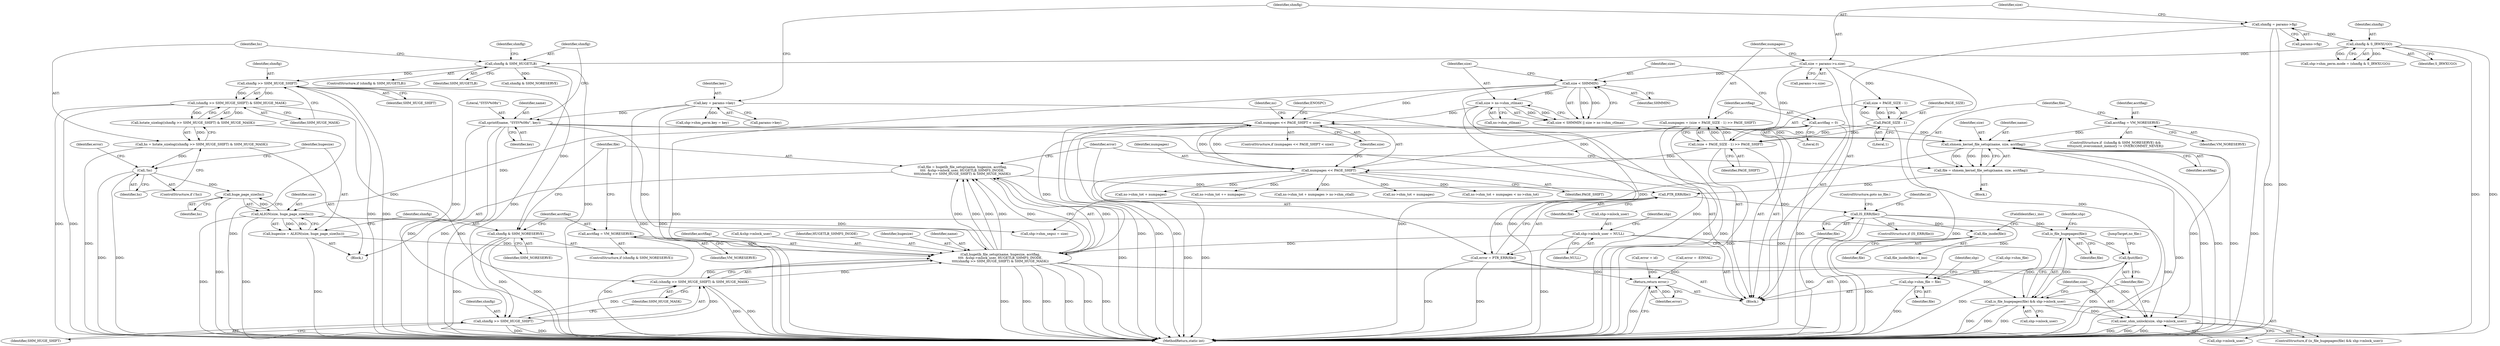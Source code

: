 digraph "0_linux_b9a532277938798b53178d5a66af6e2915cb27cf_0@pointer" {
"1000321" [label="(Call,PTR_ERR(file))"];
"1000284" [label="(Call,file = hugetlb_file_setup(name, hugesize, acctflag,\n\t\t\t\t  &shp->mlock_user, HUGETLB_SHMFS_INODE,\n\t\t\t\t(shmflg >> SHM_HUGE_SHIFT) & SHM_HUGE_MASK))"];
"1000286" [label="(Call,hugetlb_file_setup(name, hugesize, acctflag,\n\t\t\t\t  &shp->mlock_user, HUGETLB_SHMFS_INODE,\n\t\t\t\t(shmflg >> SHM_HUGE_SHIFT) & SHM_HUGE_MASK))"];
"1000243" [label="(Call,sprintf(name, \"SYSV%08x\", key))"];
"1000108" [label="(Call,key = params->key)"];
"1000271" [label="(Call,hugesize = ALIGN(size, huge_page_size(hs)))"];
"1000273" [label="(Call,ALIGN(size, huge_page_size(hs)))"];
"1000160" [label="(Call,numpages << PAGE_SHIFT < size)"];
"1000161" [label="(Call,numpages << PAGE_SHIFT)"];
"1000130" [label="(Call,numpages = (size + PAGE_SIZE - 1) >> PAGE_SHIFT)"];
"1000132" [label="(Call,(size + PAGE_SIZE - 1) >> PAGE_SHIFT)"];
"1000120" [label="(Call,size = params->u.size)"];
"1000135" [label="(Call,PAGE_SIZE - 1)"];
"1000151" [label="(Call,size > ns->shm_ctlmax)"];
"1000148" [label="(Call,size < SHMMIN)"];
"1000275" [label="(Call,huge_page_size(hs))"];
"1000263" [label="(Call,!hs)"];
"1000254" [label="(Call,hs = hstate_sizelog((shmflg >> SHM_HUGE_SHIFT) & SHM_HUGE_MASK))"];
"1000256" [label="(Call,hstate_sizelog((shmflg >> SHM_HUGE_SHIFT) & SHM_HUGE_MASK))"];
"1000257" [label="(Call,(shmflg >> SHM_HUGE_SHIFT) & SHM_HUGE_MASK)"];
"1000258" [label="(Call,shmflg >> SHM_HUGE_SHIFT)"];
"1000248" [label="(Call,shmflg & SHM_HUGETLB)"];
"1000216" [label="(Call,shmflg & S_IRWXUGO)"];
"1000114" [label="(Call,shmflg = params->flg)"];
"1000281" [label="(Call,acctflag = VM_NORESERVE)"];
"1000143" [label="(Call,acctflag = 0)"];
"1000219" [label="(Call,shp->mlock_user = NULL)"];
"1000295" [label="(Call,(shmflg >> SHM_HUGE_SHIFT) & SHM_HUGE_MASK)"];
"1000296" [label="(Call,shmflg >> SHM_HUGE_SHIFT)"];
"1000278" [label="(Call,shmflg & SHM_NORESERVE)"];
"1000313" [label="(Call,file = shmem_kernel_file_setup(name, size, acctflag))"];
"1000315" [label="(Call,shmem_kernel_file_setup(name, size, acctflag))"];
"1000310" [label="(Call,acctflag = VM_NORESERVE)"];
"1000319" [label="(Call,error = PTR_ERR(file))"];
"1000454" [label="(Return,return error;)"];
"1000324" [label="(Call,IS_ERR(file))"];
"1000384" [label="(Call,shp->shm_file = file)"];
"1000407" [label="(Call,file_inode(file))"];
"1000438" [label="(Call,is_file_hugepages(file))"];
"1000437" [label="(Call,is_file_hugepages(file) && shp->mlock_user)"];
"1000443" [label="(Call,user_shm_unlock(size, shp->mlock_user))"];
"1000448" [label="(Call,fput(file))"];
"1000441" [label="(Identifier,shp)"];
"1000219" [label="(Call,shp->mlock_user = NULL)"];
"1000264" [label="(Identifier,hs)"];
"1000246" [label="(Identifier,key)"];
"1000251" [label="(Block,)"];
"1000243" [label="(Call,sprintf(name, \"SYSV%08x\", key))"];
"1000454" [label="(Return,return error;)"];
"1000436" [label="(ControlStructure,if (is_file_hugepages(file) && shp->mlock_user))"];
"1000216" [label="(Call,shmflg & S_IRWXUGO)"];
"1000325" [label="(Identifier,file)"];
"1000160" [label="(Call,numpages << PAGE_SHIFT < size)"];
"1000298" [label="(Identifier,SHM_HUGE_SHIFT)"];
"1000132" [label="(Call,(size + PAGE_SIZE - 1) >> PAGE_SHIFT)"];
"1000167" [label="(Identifier,ENOSPC)"];
"1000263" [label="(Call,!hs)"];
"1000324" [label="(Call,IS_ERR(file))"];
"1000210" [label="(Call,shp->shm_perm.mode = (shmflg & S_IRWXUGO))"];
"1000448" [label="(Call,fput(file))"];
"1000296" [label="(Call,shmflg >> SHM_HUGE_SHIFT)"];
"1000289" [label="(Identifier,acctflag)"];
"1000315" [label="(Call,shmem_kernel_file_setup(name, size, acctflag))"];
"1000302" [label="(ControlStructure,if  ((shmflg & SHM_NORESERVE) &&\n\t\t\t\tsysctl_overcommit_memory != OVERCOMMIT_NEVER))"];
"1000284" [label="(Call,file = hugetlb_file_setup(name, hugesize, acctflag,\n\t\t\t\t  &shp->mlock_user, HUGETLB_SHMFS_INODE,\n\t\t\t\t(shmflg >> SHM_HUGE_SHIFT) & SHM_HUGE_MASK))"];
"1000272" [label="(Identifier,hugesize)"];
"1000444" [label="(Identifier,size)"];
"1000138" [label="(Identifier,PAGE_SHIFT)"];
"1000285" [label="(Identifier,file)"];
"1000257" [label="(Call,(shmflg >> SHM_HUGE_SHIFT) & SHM_HUGE_MASK)"];
"1000250" [label="(Identifier,SHM_HUGETLB)"];
"1000179" [label="(Call,ns->shm_tot + numpages > ns->shm_ctlall)"];
"1000148" [label="(Call,size < SHMMIN)"];
"1000290" [label="(Call,&shp->mlock_user)"];
"1000151" [label="(Call,size > ns->shm_ctlmax)"];
"1000388" [label="(Identifier,file)"];
"1000322" [label="(Identifier,file)"];
"1000297" [label="(Identifier,shmflg)"];
"1000149" [label="(Identifier,size)"];
"1000311" [label="(Identifier,acctflag)"];
"1000317" [label="(Identifier,size)"];
"1000294" [label="(Identifier,HUGETLB_SHMFS_INODE)"];
"1000374" [label="(Call,shp->shm_segsz = size)"];
"1000345" [label="(Call,error = id)"];
"1000120" [label="(Call,size = params->u.size)"];
"1000283" [label="(Identifier,VM_NORESERVE)"];
"1000288" [label="(Identifier,hugesize)"];
"1000312" [label="(Identifier,VM_NORESERVE)"];
"1000115" [label="(Identifier,shmflg)"];
"1000276" [label="(Identifier,hs)"];
"1000173" [label="(Identifier,ns)"];
"1000450" [label="(JumpTarget,no_file:)"];
"1000280" [label="(Identifier,SHM_NORESERVE)"];
"1000110" [label="(Call,params->key)"];
"1000301" [label="(Block,)"];
"1000287" [label="(Identifier,name)"];
"1000248" [label="(Call,shmflg & SHM_HUGETLB)"];
"1000136" [label="(Identifier,PAGE_SIZE)"];
"1000299" [label="(Identifier,SHM_HUGE_MASK)"];
"1000116" [label="(Call,params->flg)"];
"1000133" [label="(Call,size + PAGE_SIZE - 1)"];
"1000109" [label="(Identifier,key)"];
"1000275" [label="(Call,huge_page_size(hs))"];
"1000259" [label="(Identifier,shmflg)"];
"1000318" [label="(Identifier,acctflag)"];
"1000121" [label="(Identifier,size)"];
"1000108" [label="(Call,key = params->key)"];
"1000305" [label="(Identifier,shmflg)"];
"1000445" [label="(Call,shp->mlock_user)"];
"1000439" [label="(Identifier,file)"];
"1000385" [label="(Call,shp->shm_file)"];
"1000314" [label="(Identifier,file)"];
"1000255" [label="(Identifier,hs)"];
"1000217" [label="(Identifier,shmflg)"];
"1000274" [label="(Identifier,size)"];
"1000267" [label="(Identifier,error)"];
"1000130" [label="(Call,numpages = (size + PAGE_SIZE - 1) >> PAGE_SHIFT)"];
"1000271" [label="(Call,hugesize = ALIGN(size, huge_page_size(hs)))"];
"1000440" [label="(Call,shp->mlock_user)"];
"1000310" [label="(Call,acctflag = VM_NORESERVE)"];
"1000254" [label="(Call,hs = hstate_sizelog((shmflg >> SHM_HUGE_SHIFT) & SHM_HUGE_MASK))"];
"1000323" [label="(ControlStructure,if (IS_ERR(file)))"];
"1000295" [label="(Call,(shmflg >> SHM_HUGE_SHIFT) & SHM_HUGE_MASK)"];
"1000282" [label="(Identifier,acctflag)"];
"1000286" [label="(Call,hugetlb_file_setup(name, hugesize, acctflag,\n\t\t\t\t  &shp->mlock_user, HUGETLB_SHMFS_INODE,\n\t\t\t\t(shmflg >> SHM_HUGE_SHIFT) & SHM_HUGE_MASK))"];
"1000320" [label="(Identifier,error)"];
"1000244" [label="(Identifier,name)"];
"1000159" [label="(ControlStructure,if (numpages << PAGE_SHIFT < size))"];
"1000162" [label="(Identifier,numpages)"];
"1000266" [label="(Call,error = -EINVAL)"];
"1000328" [label="(Identifier,id)"];
"1000273" [label="(Call,ALIGN(size, huge_page_size(hs)))"];
"1000281" [label="(Call,acctflag = VM_NORESERVE)"];
"1000171" [label="(Call,ns->shm_tot + numpages)"];
"1000122" [label="(Call,params->u.size)"];
"1000326" [label="(ControlStructure,goto no_file;)"];
"1000144" [label="(Identifier,acctflag)"];
"1000247" [label="(ControlStructure,if (shmflg & SHM_HUGETLB))"];
"1000313" [label="(Call,file = shmem_kernel_file_setup(name, size, acctflag))"];
"1000260" [label="(Identifier,SHM_HUGE_SHIFT)"];
"1000147" [label="(Call,size < SHMMIN || size > ns->shm_ctlmax)"];
"1000150" [label="(Identifier,SHMMIN)"];
"1000384" [label="(Call,shp->shm_file = file)"];
"1000456" [label="(MethodReturn,static int)"];
"1000227" [label="(Identifier,shp)"];
"1000319" [label="(Call,error = PTR_ERR(file))"];
"1000152" [label="(Identifier,size)"];
"1000164" [label="(Identifier,size)"];
"1000137" [label="(Literal,1)"];
"1000409" [label="(FieldIdentifier,i_ino)"];
"1000153" [label="(Call,ns->shm_ctlmax)"];
"1000316" [label="(Identifier,name)"];
"1000145" [label="(Literal,0)"];
"1000443" [label="(Call,user_shm_unlock(size, shp->mlock_user))"];
"1000218" [label="(Identifier,S_IRWXUGO)"];
"1000406" [label="(Call,file_inode(file)->i_ino)"];
"1000170" [label="(Call,ns->shm_tot + numpages < ns->shm_tot)"];
"1000321" [label="(Call,PTR_ERR(file))"];
"1000161" [label="(Call,numpages << PAGE_SHIFT)"];
"1000438" [label="(Call,is_file_hugepages(file))"];
"1000163" [label="(Identifier,PAGE_SHIFT)"];
"1000114" [label="(Call,shmflg = params->flg)"];
"1000245" [label="(Literal,\"SYSV%08x\")"];
"1000455" [label="(Identifier,error)"];
"1000408" [label="(Identifier,file)"];
"1000106" [label="(Block,)"];
"1000203" [label="(Call,shp->shm_perm.key = key)"];
"1000437" [label="(Call,is_file_hugepages(file) && shp->mlock_user)"];
"1000258" [label="(Call,shmflg >> SHM_HUGE_SHIFT)"];
"1000262" [label="(ControlStructure,if (!hs))"];
"1000143" [label="(Call,acctflag = 0)"];
"1000180" [label="(Call,ns->shm_tot + numpages)"];
"1000256" [label="(Call,hstate_sizelog((shmflg >> SHM_HUGE_SHIFT) & SHM_HUGE_MASK))"];
"1000220" [label="(Call,shp->mlock_user)"];
"1000135" [label="(Call,PAGE_SIZE - 1)"];
"1000407" [label="(Call,file_inode(file))"];
"1000391" [label="(Identifier,shp)"];
"1000415" [label="(Call,ns->shm_tot += numpages)"];
"1000304" [label="(Call,shmflg & SHM_NORESERVE)"];
"1000223" [label="(Identifier,NULL)"];
"1000278" [label="(Call,shmflg & SHM_NORESERVE)"];
"1000261" [label="(Identifier,SHM_HUGE_MASK)"];
"1000449" [label="(Identifier,file)"];
"1000131" [label="(Identifier,numpages)"];
"1000279" [label="(Identifier,shmflg)"];
"1000249" [label="(Identifier,shmflg)"];
"1000277" [label="(ControlStructure,if (shmflg & SHM_NORESERVE))"];
"1000321" -> "1000319"  [label="AST: "];
"1000321" -> "1000322"  [label="CFG: "];
"1000322" -> "1000321"  [label="AST: "];
"1000319" -> "1000321"  [label="CFG: "];
"1000321" -> "1000319"  [label="DDG: "];
"1000284" -> "1000321"  [label="DDG: "];
"1000313" -> "1000321"  [label="DDG: "];
"1000321" -> "1000324"  [label="DDG: "];
"1000284" -> "1000251"  [label="AST: "];
"1000284" -> "1000286"  [label="CFG: "];
"1000285" -> "1000284"  [label="AST: "];
"1000286" -> "1000284"  [label="AST: "];
"1000320" -> "1000284"  [label="CFG: "];
"1000284" -> "1000456"  [label="DDG: "];
"1000286" -> "1000284"  [label="DDG: "];
"1000286" -> "1000284"  [label="DDG: "];
"1000286" -> "1000284"  [label="DDG: "];
"1000286" -> "1000284"  [label="DDG: "];
"1000286" -> "1000284"  [label="DDG: "];
"1000286" -> "1000284"  [label="DDG: "];
"1000286" -> "1000295"  [label="CFG: "];
"1000287" -> "1000286"  [label="AST: "];
"1000288" -> "1000286"  [label="AST: "];
"1000289" -> "1000286"  [label="AST: "];
"1000290" -> "1000286"  [label="AST: "];
"1000294" -> "1000286"  [label="AST: "];
"1000295" -> "1000286"  [label="AST: "];
"1000286" -> "1000456"  [label="DDG: "];
"1000286" -> "1000456"  [label="DDG: "];
"1000286" -> "1000456"  [label="DDG: "];
"1000286" -> "1000456"  [label="DDG: "];
"1000286" -> "1000456"  [label="DDG: "];
"1000286" -> "1000456"  [label="DDG: "];
"1000243" -> "1000286"  [label="DDG: "];
"1000271" -> "1000286"  [label="DDG: "];
"1000281" -> "1000286"  [label="DDG: "];
"1000143" -> "1000286"  [label="DDG: "];
"1000219" -> "1000286"  [label="DDG: "];
"1000295" -> "1000286"  [label="DDG: "];
"1000295" -> "1000286"  [label="DDG: "];
"1000286" -> "1000437"  [label="DDG: "];
"1000286" -> "1000443"  [label="DDG: "];
"1000243" -> "1000106"  [label="AST: "];
"1000243" -> "1000246"  [label="CFG: "];
"1000244" -> "1000243"  [label="AST: "];
"1000245" -> "1000243"  [label="AST: "];
"1000246" -> "1000243"  [label="AST: "];
"1000249" -> "1000243"  [label="CFG: "];
"1000243" -> "1000456"  [label="DDG: "];
"1000243" -> "1000456"  [label="DDG: "];
"1000243" -> "1000456"  [label="DDG: "];
"1000108" -> "1000243"  [label="DDG: "];
"1000243" -> "1000315"  [label="DDG: "];
"1000108" -> "1000106"  [label="AST: "];
"1000108" -> "1000110"  [label="CFG: "];
"1000109" -> "1000108"  [label="AST: "];
"1000110" -> "1000108"  [label="AST: "];
"1000115" -> "1000108"  [label="CFG: "];
"1000108" -> "1000456"  [label="DDG: "];
"1000108" -> "1000456"  [label="DDG: "];
"1000108" -> "1000203"  [label="DDG: "];
"1000271" -> "1000251"  [label="AST: "];
"1000271" -> "1000273"  [label="CFG: "];
"1000272" -> "1000271"  [label="AST: "];
"1000273" -> "1000271"  [label="AST: "];
"1000279" -> "1000271"  [label="CFG: "];
"1000271" -> "1000456"  [label="DDG: "];
"1000273" -> "1000271"  [label="DDG: "];
"1000273" -> "1000271"  [label="DDG: "];
"1000273" -> "1000275"  [label="CFG: "];
"1000274" -> "1000273"  [label="AST: "];
"1000275" -> "1000273"  [label="AST: "];
"1000273" -> "1000456"  [label="DDG: "];
"1000273" -> "1000456"  [label="DDG: "];
"1000160" -> "1000273"  [label="DDG: "];
"1000275" -> "1000273"  [label="DDG: "];
"1000273" -> "1000374"  [label="DDG: "];
"1000273" -> "1000443"  [label="DDG: "];
"1000160" -> "1000159"  [label="AST: "];
"1000160" -> "1000164"  [label="CFG: "];
"1000161" -> "1000160"  [label="AST: "];
"1000164" -> "1000160"  [label="AST: "];
"1000167" -> "1000160"  [label="CFG: "];
"1000173" -> "1000160"  [label="CFG: "];
"1000160" -> "1000456"  [label="DDG: "];
"1000160" -> "1000456"  [label="DDG: "];
"1000160" -> "1000456"  [label="DDG: "];
"1000161" -> "1000160"  [label="DDG: "];
"1000161" -> "1000160"  [label="DDG: "];
"1000151" -> "1000160"  [label="DDG: "];
"1000148" -> "1000160"  [label="DDG: "];
"1000160" -> "1000315"  [label="DDG: "];
"1000161" -> "1000163"  [label="CFG: "];
"1000162" -> "1000161"  [label="AST: "];
"1000163" -> "1000161"  [label="AST: "];
"1000164" -> "1000161"  [label="CFG: "];
"1000161" -> "1000456"  [label="DDG: "];
"1000161" -> "1000456"  [label="DDG: "];
"1000130" -> "1000161"  [label="DDG: "];
"1000132" -> "1000161"  [label="DDG: "];
"1000161" -> "1000170"  [label="DDG: "];
"1000161" -> "1000171"  [label="DDG: "];
"1000161" -> "1000179"  [label="DDG: "];
"1000161" -> "1000180"  [label="DDG: "];
"1000161" -> "1000415"  [label="DDG: "];
"1000130" -> "1000106"  [label="AST: "];
"1000130" -> "1000132"  [label="CFG: "];
"1000131" -> "1000130"  [label="AST: "];
"1000132" -> "1000130"  [label="AST: "];
"1000144" -> "1000130"  [label="CFG: "];
"1000130" -> "1000456"  [label="DDG: "];
"1000130" -> "1000456"  [label="DDG: "];
"1000132" -> "1000130"  [label="DDG: "];
"1000132" -> "1000130"  [label="DDG: "];
"1000132" -> "1000138"  [label="CFG: "];
"1000133" -> "1000132"  [label="AST: "];
"1000138" -> "1000132"  [label="AST: "];
"1000132" -> "1000456"  [label="DDG: "];
"1000132" -> "1000456"  [label="DDG: "];
"1000120" -> "1000132"  [label="DDG: "];
"1000135" -> "1000132"  [label="DDG: "];
"1000135" -> "1000132"  [label="DDG: "];
"1000120" -> "1000106"  [label="AST: "];
"1000120" -> "1000122"  [label="CFG: "];
"1000121" -> "1000120"  [label="AST: "];
"1000122" -> "1000120"  [label="AST: "];
"1000131" -> "1000120"  [label="CFG: "];
"1000120" -> "1000456"  [label="DDG: "];
"1000120" -> "1000133"  [label="DDG: "];
"1000120" -> "1000148"  [label="DDG: "];
"1000135" -> "1000133"  [label="AST: "];
"1000135" -> "1000137"  [label="CFG: "];
"1000136" -> "1000135"  [label="AST: "];
"1000137" -> "1000135"  [label="AST: "];
"1000133" -> "1000135"  [label="CFG: "];
"1000135" -> "1000456"  [label="DDG: "];
"1000135" -> "1000133"  [label="DDG: "];
"1000135" -> "1000133"  [label="DDG: "];
"1000151" -> "1000147"  [label="AST: "];
"1000151" -> "1000153"  [label="CFG: "];
"1000152" -> "1000151"  [label="AST: "];
"1000153" -> "1000151"  [label="AST: "];
"1000147" -> "1000151"  [label="CFG: "];
"1000151" -> "1000456"  [label="DDG: "];
"1000151" -> "1000456"  [label="DDG: "];
"1000151" -> "1000147"  [label="DDG: "];
"1000151" -> "1000147"  [label="DDG: "];
"1000148" -> "1000151"  [label="DDG: "];
"1000148" -> "1000147"  [label="AST: "];
"1000148" -> "1000150"  [label="CFG: "];
"1000149" -> "1000148"  [label="AST: "];
"1000150" -> "1000148"  [label="AST: "];
"1000152" -> "1000148"  [label="CFG: "];
"1000147" -> "1000148"  [label="CFG: "];
"1000148" -> "1000456"  [label="DDG: "];
"1000148" -> "1000456"  [label="DDG: "];
"1000148" -> "1000147"  [label="DDG: "];
"1000148" -> "1000147"  [label="DDG: "];
"1000275" -> "1000276"  [label="CFG: "];
"1000276" -> "1000275"  [label="AST: "];
"1000275" -> "1000456"  [label="DDG: "];
"1000263" -> "1000275"  [label="DDG: "];
"1000263" -> "1000262"  [label="AST: "];
"1000263" -> "1000264"  [label="CFG: "];
"1000264" -> "1000263"  [label="AST: "];
"1000267" -> "1000263"  [label="CFG: "];
"1000272" -> "1000263"  [label="CFG: "];
"1000263" -> "1000456"  [label="DDG: "];
"1000263" -> "1000456"  [label="DDG: "];
"1000254" -> "1000263"  [label="DDG: "];
"1000254" -> "1000251"  [label="AST: "];
"1000254" -> "1000256"  [label="CFG: "];
"1000255" -> "1000254"  [label="AST: "];
"1000256" -> "1000254"  [label="AST: "];
"1000264" -> "1000254"  [label="CFG: "];
"1000254" -> "1000456"  [label="DDG: "];
"1000256" -> "1000254"  [label="DDG: "];
"1000256" -> "1000257"  [label="CFG: "];
"1000257" -> "1000256"  [label="AST: "];
"1000256" -> "1000456"  [label="DDG: "];
"1000257" -> "1000256"  [label="DDG: "];
"1000257" -> "1000256"  [label="DDG: "];
"1000257" -> "1000261"  [label="CFG: "];
"1000258" -> "1000257"  [label="AST: "];
"1000261" -> "1000257"  [label="AST: "];
"1000257" -> "1000456"  [label="DDG: "];
"1000257" -> "1000456"  [label="DDG: "];
"1000258" -> "1000257"  [label="DDG: "];
"1000258" -> "1000257"  [label="DDG: "];
"1000257" -> "1000295"  [label="DDG: "];
"1000258" -> "1000260"  [label="CFG: "];
"1000259" -> "1000258"  [label="AST: "];
"1000260" -> "1000258"  [label="AST: "];
"1000261" -> "1000258"  [label="CFG: "];
"1000258" -> "1000456"  [label="DDG: "];
"1000258" -> "1000456"  [label="DDG: "];
"1000248" -> "1000258"  [label="DDG: "];
"1000258" -> "1000278"  [label="DDG: "];
"1000258" -> "1000296"  [label="DDG: "];
"1000248" -> "1000247"  [label="AST: "];
"1000248" -> "1000250"  [label="CFG: "];
"1000249" -> "1000248"  [label="AST: "];
"1000250" -> "1000248"  [label="AST: "];
"1000255" -> "1000248"  [label="CFG: "];
"1000305" -> "1000248"  [label="CFG: "];
"1000248" -> "1000456"  [label="DDG: "];
"1000248" -> "1000456"  [label="DDG: "];
"1000216" -> "1000248"  [label="DDG: "];
"1000248" -> "1000304"  [label="DDG: "];
"1000216" -> "1000210"  [label="AST: "];
"1000216" -> "1000218"  [label="CFG: "];
"1000217" -> "1000216"  [label="AST: "];
"1000218" -> "1000216"  [label="AST: "];
"1000210" -> "1000216"  [label="CFG: "];
"1000216" -> "1000456"  [label="DDG: "];
"1000216" -> "1000456"  [label="DDG: "];
"1000216" -> "1000210"  [label="DDG: "];
"1000216" -> "1000210"  [label="DDG: "];
"1000114" -> "1000216"  [label="DDG: "];
"1000114" -> "1000106"  [label="AST: "];
"1000114" -> "1000116"  [label="CFG: "];
"1000115" -> "1000114"  [label="AST: "];
"1000116" -> "1000114"  [label="AST: "];
"1000121" -> "1000114"  [label="CFG: "];
"1000114" -> "1000456"  [label="DDG: "];
"1000114" -> "1000456"  [label="DDG: "];
"1000281" -> "1000277"  [label="AST: "];
"1000281" -> "1000283"  [label="CFG: "];
"1000282" -> "1000281"  [label="AST: "];
"1000283" -> "1000281"  [label="AST: "];
"1000285" -> "1000281"  [label="CFG: "];
"1000281" -> "1000456"  [label="DDG: "];
"1000143" -> "1000106"  [label="AST: "];
"1000143" -> "1000145"  [label="CFG: "];
"1000144" -> "1000143"  [label="AST: "];
"1000145" -> "1000143"  [label="AST: "];
"1000149" -> "1000143"  [label="CFG: "];
"1000143" -> "1000456"  [label="DDG: "];
"1000143" -> "1000315"  [label="DDG: "];
"1000219" -> "1000106"  [label="AST: "];
"1000219" -> "1000223"  [label="CFG: "];
"1000220" -> "1000219"  [label="AST: "];
"1000223" -> "1000219"  [label="AST: "];
"1000227" -> "1000219"  [label="CFG: "];
"1000219" -> "1000456"  [label="DDG: "];
"1000219" -> "1000437"  [label="DDG: "];
"1000295" -> "1000299"  [label="CFG: "];
"1000296" -> "1000295"  [label="AST: "];
"1000299" -> "1000295"  [label="AST: "];
"1000295" -> "1000456"  [label="DDG: "];
"1000295" -> "1000456"  [label="DDG: "];
"1000296" -> "1000295"  [label="DDG: "];
"1000296" -> "1000295"  [label="DDG: "];
"1000296" -> "1000298"  [label="CFG: "];
"1000297" -> "1000296"  [label="AST: "];
"1000298" -> "1000296"  [label="AST: "];
"1000299" -> "1000296"  [label="CFG: "];
"1000296" -> "1000456"  [label="DDG: "];
"1000296" -> "1000456"  [label="DDG: "];
"1000278" -> "1000296"  [label="DDG: "];
"1000278" -> "1000277"  [label="AST: "];
"1000278" -> "1000280"  [label="CFG: "];
"1000279" -> "1000278"  [label="AST: "];
"1000280" -> "1000278"  [label="AST: "];
"1000282" -> "1000278"  [label="CFG: "];
"1000285" -> "1000278"  [label="CFG: "];
"1000278" -> "1000456"  [label="DDG: "];
"1000278" -> "1000456"  [label="DDG: "];
"1000313" -> "1000301"  [label="AST: "];
"1000313" -> "1000315"  [label="CFG: "];
"1000314" -> "1000313"  [label="AST: "];
"1000315" -> "1000313"  [label="AST: "];
"1000320" -> "1000313"  [label="CFG: "];
"1000313" -> "1000456"  [label="DDG: "];
"1000315" -> "1000313"  [label="DDG: "];
"1000315" -> "1000313"  [label="DDG: "];
"1000315" -> "1000313"  [label="DDG: "];
"1000315" -> "1000318"  [label="CFG: "];
"1000316" -> "1000315"  [label="AST: "];
"1000317" -> "1000315"  [label="AST: "];
"1000318" -> "1000315"  [label="AST: "];
"1000315" -> "1000456"  [label="DDG: "];
"1000315" -> "1000456"  [label="DDG: "];
"1000315" -> "1000456"  [label="DDG: "];
"1000310" -> "1000315"  [label="DDG: "];
"1000315" -> "1000374"  [label="DDG: "];
"1000315" -> "1000443"  [label="DDG: "];
"1000310" -> "1000302"  [label="AST: "];
"1000310" -> "1000312"  [label="CFG: "];
"1000311" -> "1000310"  [label="AST: "];
"1000312" -> "1000310"  [label="AST: "];
"1000314" -> "1000310"  [label="CFG: "];
"1000310" -> "1000456"  [label="DDG: "];
"1000319" -> "1000106"  [label="AST: "];
"1000320" -> "1000319"  [label="AST: "];
"1000325" -> "1000319"  [label="CFG: "];
"1000319" -> "1000456"  [label="DDG: "];
"1000319" -> "1000456"  [label="DDG: "];
"1000319" -> "1000454"  [label="DDG: "];
"1000454" -> "1000106"  [label="AST: "];
"1000454" -> "1000455"  [label="CFG: "];
"1000455" -> "1000454"  [label="AST: "];
"1000456" -> "1000454"  [label="CFG: "];
"1000454" -> "1000456"  [label="DDG: "];
"1000455" -> "1000454"  [label="DDG: "];
"1000266" -> "1000454"  [label="DDG: "];
"1000345" -> "1000454"  [label="DDG: "];
"1000324" -> "1000323"  [label="AST: "];
"1000324" -> "1000325"  [label="CFG: "];
"1000325" -> "1000324"  [label="AST: "];
"1000326" -> "1000324"  [label="CFG: "];
"1000328" -> "1000324"  [label="CFG: "];
"1000324" -> "1000456"  [label="DDG: "];
"1000324" -> "1000456"  [label="DDG: "];
"1000324" -> "1000384"  [label="DDG: "];
"1000324" -> "1000407"  [label="DDG: "];
"1000324" -> "1000438"  [label="DDG: "];
"1000384" -> "1000106"  [label="AST: "];
"1000384" -> "1000388"  [label="CFG: "];
"1000385" -> "1000384"  [label="AST: "];
"1000388" -> "1000384"  [label="AST: "];
"1000391" -> "1000384"  [label="CFG: "];
"1000384" -> "1000456"  [label="DDG: "];
"1000407" -> "1000406"  [label="AST: "];
"1000407" -> "1000408"  [label="CFG: "];
"1000408" -> "1000407"  [label="AST: "];
"1000409" -> "1000407"  [label="CFG: "];
"1000407" -> "1000456"  [label="DDG: "];
"1000438" -> "1000437"  [label="AST: "];
"1000438" -> "1000439"  [label="CFG: "];
"1000439" -> "1000438"  [label="AST: "];
"1000441" -> "1000438"  [label="CFG: "];
"1000437" -> "1000438"  [label="CFG: "];
"1000438" -> "1000437"  [label="DDG: "];
"1000438" -> "1000448"  [label="DDG: "];
"1000437" -> "1000436"  [label="AST: "];
"1000437" -> "1000440"  [label="CFG: "];
"1000440" -> "1000437"  [label="AST: "];
"1000444" -> "1000437"  [label="CFG: "];
"1000449" -> "1000437"  [label="CFG: "];
"1000437" -> "1000456"  [label="DDG: "];
"1000437" -> "1000456"  [label="DDG: "];
"1000437" -> "1000456"  [label="DDG: "];
"1000437" -> "1000443"  [label="DDG: "];
"1000443" -> "1000436"  [label="AST: "];
"1000443" -> "1000445"  [label="CFG: "];
"1000444" -> "1000443"  [label="AST: "];
"1000445" -> "1000443"  [label="AST: "];
"1000449" -> "1000443"  [label="CFG: "];
"1000443" -> "1000456"  [label="DDG: "];
"1000443" -> "1000456"  [label="DDG: "];
"1000443" -> "1000456"  [label="DDG: "];
"1000448" -> "1000106"  [label="AST: "];
"1000448" -> "1000449"  [label="CFG: "];
"1000449" -> "1000448"  [label="AST: "];
"1000450" -> "1000448"  [label="CFG: "];
"1000448" -> "1000456"  [label="DDG: "];
"1000448" -> "1000456"  [label="DDG: "];
}
